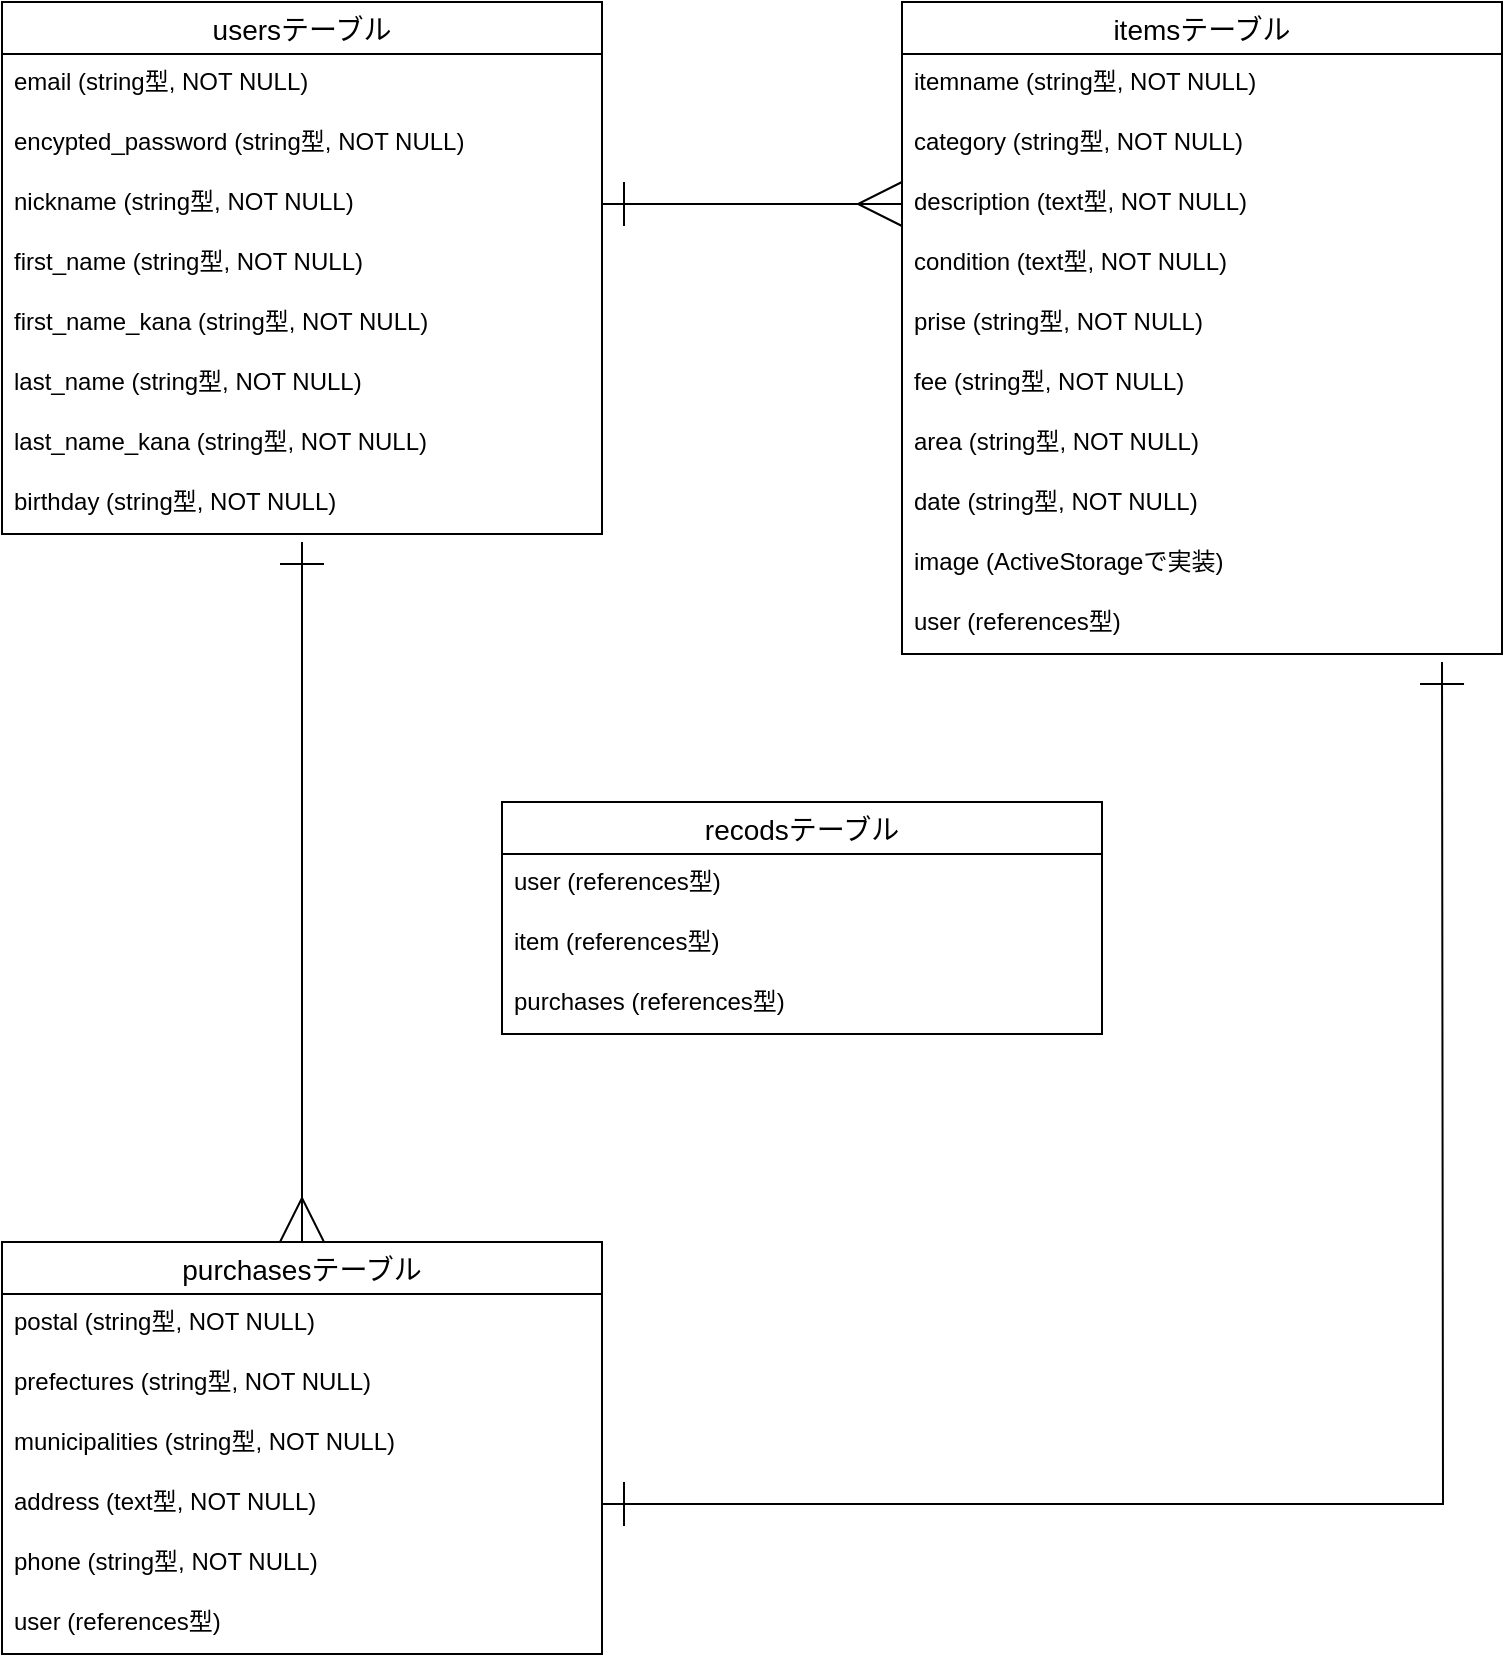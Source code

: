 <mxfile version="13.10.0" type="embed" pages="4">
    <diagram id="Hb_4WMIjJQylPC8RAgKZ" name="ページ1">
        <mxGraphModel dx="44" dy="569" grid="1" gridSize="10" guides="1" tooltips="1" connect="1" arrows="1" fold="1" page="1" pageScale="1" pageWidth="827" pageHeight="1169" math="0" shadow="0">
            <root>
                <mxCell id="0"/>
                <mxCell id="1" parent="0"/>
                <object label="usersテーブル" placeholders="1" id="fzOdPWKKcA8GDt5_T5zp-62">
                    <mxCell style="swimlane;fontStyle=0;childLayout=stackLayout;horizontal=1;startSize=26;horizontalStack=0;resizeParent=1;resizeParentMax=0;resizeLast=0;collapsible=1;marginBottom=0;align=center;fontSize=14;" parent="1" vertex="1">
                        <mxGeometry width="300" height="266" as="geometry"/>
                    </mxCell>
                </object>
                <mxCell id="fzOdPWKKcA8GDt5_T5zp-63" value="email (string型, NOT NULL)" style="text;strokeColor=none;fillColor=none;spacingLeft=4;spacingRight=4;overflow=hidden;rotatable=0;points=[[0,0.5],[1,0.5]];portConstraint=eastwest;fontSize=12;" parent="fzOdPWKKcA8GDt5_T5zp-62" vertex="1">
                    <mxGeometry y="26" width="300" height="30" as="geometry"/>
                </mxCell>
                <mxCell id="fzOdPWKKcA8GDt5_T5zp-68" value="encypted_password (string型, NOT NULL)" style="text;strokeColor=none;fillColor=none;spacingLeft=4;spacingRight=4;overflow=hidden;rotatable=0;points=[[0,0.5],[1,0.5]];portConstraint=eastwest;fontSize=12;" parent="fzOdPWKKcA8GDt5_T5zp-62" vertex="1">
                    <mxGeometry y="56" width="300" height="30" as="geometry"/>
                </mxCell>
                <mxCell id="fzOdPWKKcA8GDt5_T5zp-69" value="nickname (string型, NOT NULL)" style="text;strokeColor=none;fillColor=none;spacingLeft=4;spacingRight=4;overflow=hidden;rotatable=0;points=[[0,0.5],[1,0.5]];portConstraint=eastwest;fontSize=12;" parent="fzOdPWKKcA8GDt5_T5zp-62" vertex="1">
                    <mxGeometry y="86" width="300" height="30" as="geometry"/>
                </mxCell>
                <mxCell id="fzOdPWKKcA8GDt5_T5zp-70" value="first_name (string型, NOT NULL)" style="text;strokeColor=none;fillColor=none;spacingLeft=4;spacingRight=4;overflow=hidden;rotatable=0;points=[[0,0.5],[1,0.5]];portConstraint=eastwest;fontSize=12;" parent="fzOdPWKKcA8GDt5_T5zp-62" vertex="1">
                    <mxGeometry y="116" width="300" height="30" as="geometry"/>
                </mxCell>
                <mxCell id="2" value="first_name_kana (string型, NOT NULL)" style="text;strokeColor=none;fillColor=none;spacingLeft=4;spacingRight=4;overflow=hidden;rotatable=0;points=[[0,0.5],[1,0.5]];portConstraint=eastwest;fontSize=12;" vertex="1" parent="fzOdPWKKcA8GDt5_T5zp-62">
                    <mxGeometry y="146" width="300" height="30" as="geometry"/>
                </mxCell>
                <mxCell id="fzOdPWKKcA8GDt5_T5zp-71" value="last_name (string型, NOT NULL)" style="text;strokeColor=none;fillColor=none;spacingLeft=4;spacingRight=4;overflow=hidden;rotatable=0;points=[[0,0.5],[1,0.5]];portConstraint=eastwest;fontSize=12;" parent="fzOdPWKKcA8GDt5_T5zp-62" vertex="1">
                    <mxGeometry y="176" width="300" height="30" as="geometry"/>
                </mxCell>
                <mxCell id="3" value="last_name_kana (string型, NOT NULL)" style="text;strokeColor=none;fillColor=none;spacingLeft=4;spacingRight=4;overflow=hidden;rotatable=0;points=[[0,0.5],[1,0.5]];portConstraint=eastwest;fontSize=12;" vertex="1" parent="fzOdPWKKcA8GDt5_T5zp-62">
                    <mxGeometry y="206" width="300" height="30" as="geometry"/>
                </mxCell>
                <mxCell id="fzOdPWKKcA8GDt5_T5zp-72" value="birthday (string型, NOT NULL)" style="text;strokeColor=none;fillColor=none;spacingLeft=4;spacingRight=4;overflow=hidden;rotatable=0;points=[[0,0.5],[1,0.5]];portConstraint=eastwest;fontSize=12;" parent="fzOdPWKKcA8GDt5_T5zp-62" vertex="1">
                    <mxGeometry y="236" width="300" height="30" as="geometry"/>
                </mxCell>
                <object label="itemsテーブル" placeholders="1" id="fzOdPWKKcA8GDt5_T5zp-73">
                    <mxCell style="swimlane;fontStyle=0;childLayout=stackLayout;horizontal=1;startSize=26;horizontalStack=0;resizeParent=1;resizeParentMax=0;resizeLast=0;collapsible=1;marginBottom=0;align=center;fontSize=14;" parent="1" vertex="1">
                        <mxGeometry x="450" width="300" height="326" as="geometry"/>
                    </mxCell>
                </object>
                <mxCell id="fzOdPWKKcA8GDt5_T5zp-74" value="itemname (string型, NOT NULL)" style="text;strokeColor=none;fillColor=none;spacingLeft=4;spacingRight=4;overflow=hidden;rotatable=0;points=[[0,0.5],[1,0.5]];portConstraint=eastwest;fontSize=12;" parent="fzOdPWKKcA8GDt5_T5zp-73" vertex="1">
                    <mxGeometry y="26" width="300" height="30" as="geometry"/>
                </mxCell>
                <mxCell id="fzOdPWKKcA8GDt5_T5zp-75" value="category (string型, NOT NULL)" style="text;strokeColor=none;fillColor=none;spacingLeft=4;spacingRight=4;overflow=hidden;rotatable=0;points=[[0,0.5],[1,0.5]];portConstraint=eastwest;fontSize=12;" parent="fzOdPWKKcA8GDt5_T5zp-73" vertex="1">
                    <mxGeometry y="56" width="300" height="30" as="geometry"/>
                </mxCell>
                <mxCell id="fzOdPWKKcA8GDt5_T5zp-76" value="description (text型, NOT NULL)" style="text;strokeColor=none;fillColor=none;spacingLeft=4;spacingRight=4;overflow=hidden;rotatable=0;points=[[0,0.5],[1,0.5]];portConstraint=eastwest;fontSize=12;" parent="fzOdPWKKcA8GDt5_T5zp-73" vertex="1">
                    <mxGeometry y="86" width="300" height="30" as="geometry"/>
                </mxCell>
                <mxCell id="fzOdPWKKcA8GDt5_T5zp-77" value="condition (text型, NOT NULL)" style="text;strokeColor=none;fillColor=none;spacingLeft=4;spacingRight=4;overflow=hidden;rotatable=0;points=[[0,0.5],[1,0.5]];portConstraint=eastwest;fontSize=12;" parent="fzOdPWKKcA8GDt5_T5zp-73" vertex="1">
                    <mxGeometry y="116" width="300" height="30" as="geometry"/>
                </mxCell>
                <mxCell id="fzOdPWKKcA8GDt5_T5zp-78" value="prise (string型, NOT NULL)" style="text;strokeColor=none;fillColor=none;spacingLeft=4;spacingRight=4;overflow=hidden;rotatable=0;points=[[0,0.5],[1,0.5]];portConstraint=eastwest;fontSize=12;" parent="fzOdPWKKcA8GDt5_T5zp-73" vertex="1">
                    <mxGeometry y="146" width="300" height="30" as="geometry"/>
                </mxCell>
                <mxCell id="fzOdPWKKcA8GDt5_T5zp-79" value="fee (string型, NOT NULL)" style="text;strokeColor=none;fillColor=none;spacingLeft=4;spacingRight=4;overflow=hidden;rotatable=0;points=[[0,0.5],[1,0.5]];portConstraint=eastwest;fontSize=12;" parent="fzOdPWKKcA8GDt5_T5zp-73" vertex="1">
                    <mxGeometry y="176" width="300" height="30" as="geometry"/>
                </mxCell>
                <mxCell id="fzOdPWKKcA8GDt5_T5zp-81" style="edgeStyle=none;rounded=0;orthogonalLoop=1;jettySize=auto;html=1;exitX=0;exitY=0.5;exitDx=0;exitDy=0;" parent="fzOdPWKKcA8GDt5_T5zp-73" source="fzOdPWKKcA8GDt5_T5zp-79" target="fzOdPWKKcA8GDt5_T5zp-79" edge="1">
                    <mxGeometry relative="1" as="geometry"/>
                </mxCell>
                <mxCell id="fzOdPWKKcA8GDt5_T5zp-82" value="area (string型, NOT NULL)" style="text;strokeColor=none;fillColor=none;spacingLeft=4;spacingRight=4;overflow=hidden;rotatable=0;points=[[0,0.5],[1,0.5]];portConstraint=eastwest;fontSize=12;" parent="fzOdPWKKcA8GDt5_T5zp-73" vertex="1">
                    <mxGeometry y="206" width="300" height="30" as="geometry"/>
                </mxCell>
                <mxCell id="fzOdPWKKcA8GDt5_T5zp-83" value="date (string型, NOT NULL)" style="text;strokeColor=none;fillColor=none;spacingLeft=4;spacingRight=4;overflow=hidden;rotatable=0;points=[[0,0.5],[1,0.5]];portConstraint=eastwest;fontSize=12;" parent="fzOdPWKKcA8GDt5_T5zp-73" vertex="1">
                    <mxGeometry y="236" width="300" height="30" as="geometry"/>
                </mxCell>
                <mxCell id="fzOdPWKKcA8GDt5_T5zp-84" value="image (ActiveStorageで実装)" style="text;strokeColor=none;fillColor=none;spacingLeft=4;spacingRight=4;overflow=hidden;rotatable=0;points=[[0,0.5],[1,0.5]];portConstraint=eastwest;fontSize=12;" parent="fzOdPWKKcA8GDt5_T5zp-73" vertex="1">
                    <mxGeometry y="266" width="300" height="30" as="geometry"/>
                </mxCell>
                <mxCell id="fzOdPWKKcA8GDt5_T5zp-85" value="user (references型)" style="text;strokeColor=none;fillColor=none;spacingLeft=4;spacingRight=4;overflow=hidden;rotatable=0;points=[[0,0.5],[1,0.5]];portConstraint=eastwest;fontSize=12;" parent="fzOdPWKKcA8GDt5_T5zp-73" vertex="1">
                    <mxGeometry y="296" width="300" height="30" as="geometry"/>
                </mxCell>
                <mxCell id="fzOdPWKKcA8GDt5_T5zp-127" style="edgeStyle=orthogonalEdgeStyle;rounded=0;orthogonalLoop=1;jettySize=auto;html=1;exitX=0.5;exitY=0;exitDx=0;exitDy=0;startArrow=ERmany;startFill=0;startSize=20;endArrow=ERone;endFill=0;endSize=20;strokeWidth=1;" parent="1" source="fzOdPWKKcA8GDt5_T5zp-86" edge="1">
                    <mxGeometry relative="1" as="geometry">
                        <mxPoint x="150" y="270" as="targetPoint"/>
                        <Array as="points">
                            <mxPoint x="150" y="360"/>
                            <mxPoint x="150" y="360"/>
                        </Array>
                    </mxGeometry>
                </mxCell>
                <object label="purchasesテーブル" placeholders="1" id="fzOdPWKKcA8GDt5_T5zp-86">
                    <mxCell style="swimlane;fontStyle=0;childLayout=stackLayout;horizontal=1;startSize=26;horizontalStack=0;resizeParent=1;resizeParentMax=0;resizeLast=0;collapsible=1;marginBottom=0;align=center;fontSize=14;" parent="1" vertex="1">
                        <mxGeometry y="620" width="300" height="206" as="geometry">
                            <mxRectangle y="360" width="150" height="26" as="alternateBounds"/>
                        </mxGeometry>
                    </mxCell>
                </object>
                <mxCell id="fzOdPWKKcA8GDt5_T5zp-87" value="postal (string型, NOT NULL)" style="text;strokeColor=none;fillColor=none;spacingLeft=4;spacingRight=4;overflow=hidden;rotatable=0;points=[[0,0.5],[1,0.5]];portConstraint=eastwest;fontSize=12;" parent="fzOdPWKKcA8GDt5_T5zp-86" vertex="1">
                    <mxGeometry y="26" width="300" height="30" as="geometry"/>
                </mxCell>
                <mxCell id="fzOdPWKKcA8GDt5_T5zp-88" value="prefectures (string型, NOT NULL)" style="text;strokeColor=none;fillColor=none;spacingLeft=4;spacingRight=4;overflow=hidden;rotatable=0;points=[[0,0.5],[1,0.5]];portConstraint=eastwest;fontSize=12;" parent="fzOdPWKKcA8GDt5_T5zp-86" vertex="1">
                    <mxGeometry y="56" width="300" height="30" as="geometry"/>
                </mxCell>
                <mxCell id="fzOdPWKKcA8GDt5_T5zp-89" value="municipalities (string型, NOT NULL)" style="text;strokeColor=none;fillColor=none;spacingLeft=4;spacingRight=4;overflow=hidden;rotatable=0;points=[[0,0.5],[1,0.5]];portConstraint=eastwest;fontSize=12;" parent="fzOdPWKKcA8GDt5_T5zp-86" vertex="1">
                    <mxGeometry y="86" width="300" height="30" as="geometry"/>
                </mxCell>
                <mxCell id="fzOdPWKKcA8GDt5_T5zp-90" value="address (text型, NOT NULL)" style="text;strokeColor=none;fillColor=none;spacingLeft=4;spacingRight=4;overflow=hidden;rotatable=0;points=[[0,0.5],[1,0.5]];portConstraint=eastwest;fontSize=12;" parent="fzOdPWKKcA8GDt5_T5zp-86" vertex="1">
                    <mxGeometry y="116" width="300" height="30" as="geometry"/>
                </mxCell>
                <mxCell id="fzOdPWKKcA8GDt5_T5zp-91" value="phone (string型, NOT NULL)" style="text;strokeColor=none;fillColor=none;spacingLeft=4;spacingRight=4;overflow=hidden;rotatable=0;points=[[0,0.5],[1,0.5]];portConstraint=eastwest;fontSize=12;" parent="fzOdPWKKcA8GDt5_T5zp-86" vertex="1">
                    <mxGeometry y="146" width="300" height="30" as="geometry"/>
                </mxCell>
                <mxCell id="fzOdPWKKcA8GDt5_T5zp-92" value="user (references型)" style="text;strokeColor=none;fillColor=none;spacingLeft=4;spacingRight=4;overflow=hidden;rotatable=0;points=[[0,0.5],[1,0.5]];portConstraint=eastwest;fontSize=12;" parent="fzOdPWKKcA8GDt5_T5zp-86" vertex="1">
                    <mxGeometry y="176" width="300" height="30" as="geometry"/>
                </mxCell>
                <mxCell id="fzOdPWKKcA8GDt5_T5zp-125" style="edgeStyle=orthogonalEdgeStyle;rounded=0;orthogonalLoop=1;jettySize=auto;html=1;exitX=1;exitY=0.5;exitDx=0;exitDy=0;startArrow=ERone;startFill=0;startSize=20;endArrow=ERoneToMany;endFill=0;endSize=20;strokeWidth=1;" parent="fzOdPWKKcA8GDt5_T5zp-86" source="fzOdPWKKcA8GDt5_T5zp-89" target="fzOdPWKKcA8GDt5_T5zp-89" edge="1">
                    <mxGeometry relative="1" as="geometry"/>
                </mxCell>
                <mxCell id="fzOdPWKKcA8GDt5_T5zp-116" style="edgeStyle=orthogonalEdgeStyle;rounded=0;orthogonalLoop=1;jettySize=auto;html=1;exitX=1;exitY=0.5;exitDx=0;exitDy=0;" parent="fzOdPWKKcA8GDt5_T5zp-86" source="fzOdPWKKcA8GDt5_T5zp-89" target="fzOdPWKKcA8GDt5_T5zp-89" edge="1">
                    <mxGeometry relative="1" as="geometry"/>
                </mxCell>
                <mxCell id="fzOdPWKKcA8GDt5_T5zp-123" style="edgeStyle=orthogonalEdgeStyle;rounded=0;orthogonalLoop=1;jettySize=auto;html=1;exitX=1;exitY=0.5;exitDx=0;exitDy=0;entryX=0;entryY=0.5;entryDx=0;entryDy=0;startArrow=ERone;startFill=0;startSize=20;endArrow=ERmany;endFill=0;endSize=20;strokeWidth=1;" parent="1" source="fzOdPWKKcA8GDt5_T5zp-69" target="fzOdPWKKcA8GDt5_T5zp-76" edge="1">
                    <mxGeometry relative="1" as="geometry"/>
                </mxCell>
                <object label="recodsテーブル" placeholders="1" id="4">
                    <mxCell style="swimlane;fontStyle=0;childLayout=stackLayout;horizontal=1;startSize=26;horizontalStack=0;resizeParent=1;resizeParentMax=0;resizeLast=0;collapsible=1;marginBottom=0;align=center;fontSize=14;" vertex="1" parent="1">
                        <mxGeometry x="250" y="400" width="300" height="116" as="geometry">
                            <mxRectangle y="360" width="150" height="26" as="alternateBounds"/>
                        </mxGeometry>
                    </mxCell>
                </object>
                <mxCell id="10" value="user (references型)" style="text;strokeColor=none;fillColor=none;spacingLeft=4;spacingRight=4;overflow=hidden;rotatable=0;points=[[0,0.5],[1,0.5]];portConstraint=eastwest;fontSize=12;" vertex="1" parent="4">
                    <mxGeometry y="26" width="300" height="30" as="geometry"/>
                </mxCell>
                <mxCell id="11" style="edgeStyle=orthogonalEdgeStyle;rounded=0;orthogonalLoop=1;jettySize=auto;html=1;exitX=1;exitY=0.5;exitDx=0;exitDy=0;startArrow=ERone;startFill=0;startSize=20;endArrow=ERoneToMany;endFill=0;endSize=20;strokeWidth=1;" edge="1" parent="4">
                    <mxGeometry relative="1" as="geometry">
                        <mxPoint x="300" y="41" as="sourcePoint"/>
                        <mxPoint x="300" y="41" as="targetPoint"/>
                    </mxGeometry>
                </mxCell>
                <mxCell id="12" style="edgeStyle=orthogonalEdgeStyle;rounded=0;orthogonalLoop=1;jettySize=auto;html=1;exitX=1;exitY=0.5;exitDx=0;exitDy=0;" edge="1" parent="4">
                    <mxGeometry relative="1" as="geometry">
                        <mxPoint x="300" y="41" as="sourcePoint"/>
                        <mxPoint x="300" y="41" as="targetPoint"/>
                    </mxGeometry>
                </mxCell>
                <mxCell id="13" value="item (references型)" style="text;strokeColor=none;fillColor=none;spacingLeft=4;spacingRight=4;overflow=hidden;rotatable=0;points=[[0,0.5],[1,0.5]];portConstraint=eastwest;fontSize=12;" vertex="1" parent="4">
                    <mxGeometry y="56" width="300" height="30" as="geometry"/>
                </mxCell>
                <mxCell id="15" value="purchases (references型)" style="text;strokeColor=none;fillColor=none;spacingLeft=4;spacingRight=4;overflow=hidden;rotatable=0;points=[[0,0.5],[1,0.5]];portConstraint=eastwest;fontSize=12;" vertex="1" parent="4">
                    <mxGeometry y="86" width="300" height="30" as="geometry"/>
                </mxCell>
                <mxCell id="14" style="edgeStyle=orthogonalEdgeStyle;rounded=0;orthogonalLoop=1;jettySize=auto;html=1;exitX=1;exitY=0.5;exitDx=0;exitDy=0;endArrow=ERone;endFill=0;jumpSize=6;startSize=20;endSize=20;startArrow=ERone;startFill=0;" edge="1" parent="1" source="fzOdPWKKcA8GDt5_T5zp-90">
                    <mxGeometry relative="1" as="geometry">
                        <mxPoint x="720" y="330" as="targetPoint"/>
                    </mxGeometry>
                </mxCell>
            </root>
        </mxGraphModel>
    </diagram>
    <diagram id="Zi5-_4Lhi4l5NWVDMdh0" name="ページ2">
        &#xa;
        <mxGraphModel dx="44" dy="569" grid="1" gridSize="10" guides="1" tooltips="1" connect="1" arrows="1" fold="1" page="1" pageScale="1" pageWidth="827" pageHeight="1169" math="0" shadow="0">
            &#xa;
            <root>
                &#xa;
                <mxCell id="6eklf326OK8vymz3tCnD-0"/>
                &#xa;
                <mxCell id="6eklf326OK8vymz3tCnD-1" parent="6eklf326OK8vymz3tCnD-0"/>
                &#xa;
            </root>
            &#xa;
        </mxGraphModel>
        &#xa;
    </diagram>
    <diagram id="d1asAG5BwRQU6bYJ-sj0" name="ページ3">
        &#xa;
        <mxGraphModel dx="44" dy="569" grid="1" gridSize="10" guides="1" tooltips="1" connect="1" arrows="1" fold="1" page="1" pageScale="1" pageWidth="827" pageHeight="1169" math="0" shadow="0">
            &#xa;
            <root>
                &#xa;
                <mxCell id="0ESRGBbOXtZ-YjkmcGE5-0"/>
                &#xa;
                <mxCell id="0ESRGBbOXtZ-YjkmcGE5-1" parent="0ESRGBbOXtZ-YjkmcGE5-0"/>
                &#xa;
            </root>
            &#xa;
        </mxGraphModel>
        &#xa;
    </diagram>
    <diagram id="zhkJYlFbYoBFdExFYMCA" name="ページ4">
        &#xa;
        <mxGraphModel dx="780" dy="713" grid="1" gridSize="10" guides="1" tooltips="1" connect="1" arrows="1" fold="1" page="1" pageScale="1" pageWidth="827" pageHeight="1169" math="0" shadow="0">
            &#xa;
            <root>
                &#xa;
                <mxCell id="m-usZqDSka2PJcU38UqK-0"/>
                &#xa;
                <mxCell id="m-usZqDSka2PJcU38UqK-1" parent="m-usZqDSka2PJcU38UqK-0"/>
                &#xa;
            </root>
            &#xa;
        </mxGraphModel>
        &#xa;
    </diagram>
</mxfile>